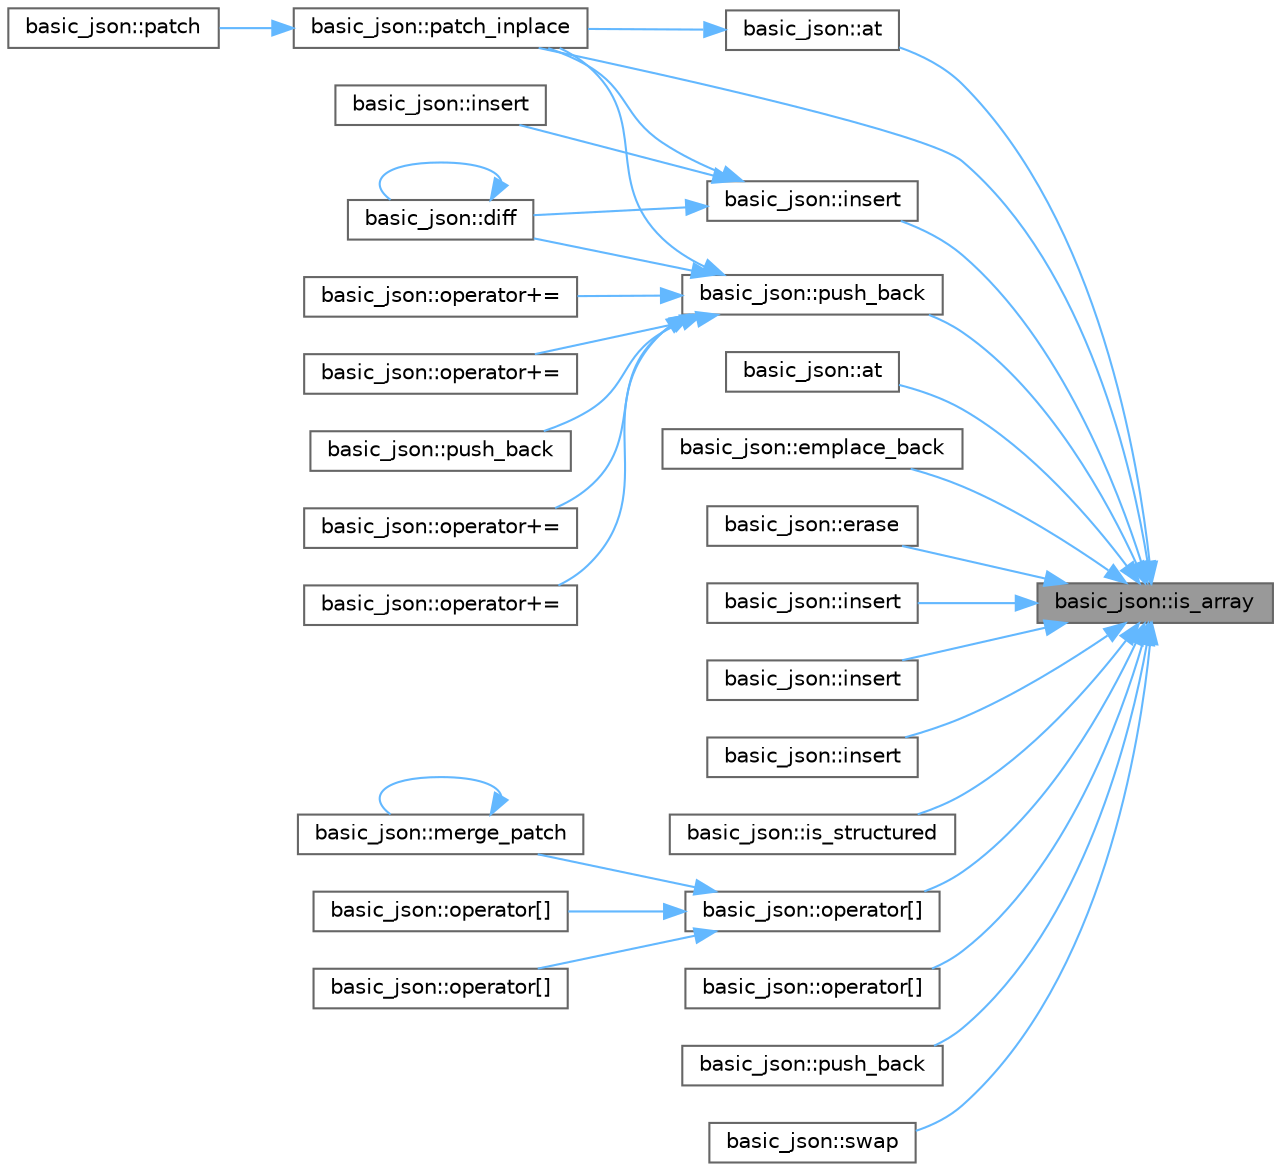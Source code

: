 digraph "basic_json::is_array"
{
 // LATEX_PDF_SIZE
  bgcolor="transparent";
  edge [fontname=Helvetica,fontsize=10,labelfontname=Helvetica,labelfontsize=10];
  node [fontname=Helvetica,fontsize=10,shape=box,height=0.2,width=0.4];
  rankdir="RL";
  Node1 [id="Node000001",label="basic_json::is_array",height=0.2,width=0.4,color="gray40", fillcolor="grey60", style="filled", fontcolor="black",tooltip="return whether value is an array"];
  Node1 -> Node2 [id="edge33_Node000001_Node000002",dir="back",color="steelblue1",style="solid",tooltip=" "];
  Node2 [id="Node000002",label="basic_json::at",height=0.2,width=0.4,color="grey40", fillcolor="white", style="filled",URL="$classbasic__json.html#a603779687f401ad11de45f8397f92296",tooltip="access specified array element with bounds checking"];
  Node2 -> Node3 [id="edge34_Node000002_Node000003",dir="back",color="steelblue1",style="solid",tooltip=" "];
  Node3 [id="Node000003",label="basic_json::patch_inplace",height=0.2,width=0.4,color="grey40", fillcolor="white", style="filled",URL="$classbasic__json.html#adc2ae40925906c7e1d559b8bf12028a7",tooltip="applies a JSON patch in-place without copying the object"];
  Node3 -> Node4 [id="edge35_Node000003_Node000004",dir="back",color="steelblue1",style="solid",tooltip=" "];
  Node4 [id="Node000004",label="basic_json::patch",height=0.2,width=0.4,color="grey40", fillcolor="white", style="filled",URL="$classbasic__json.html#a5a009b55b9dcdb30352f5f62537931b7",tooltip="applies a JSON patch to a copy of the current object"];
  Node1 -> Node5 [id="edge36_Node000001_Node000005",dir="back",color="steelblue1",style="solid",tooltip=" "];
  Node5 [id="Node000005",label="basic_json::at",height=0.2,width=0.4,color="grey40", fillcolor="white", style="filled",URL="$classbasic__json.html#a98e6b7245d17021327eb3962d73ccc54",tooltip="access specified array element with bounds checking"];
  Node1 -> Node6 [id="edge37_Node000001_Node000006",dir="back",color="steelblue1",style="solid",tooltip=" "];
  Node6 [id="Node000006",label="basic_json::emplace_back",height=0.2,width=0.4,color="grey40", fillcolor="white", style="filled",URL="$classbasic__json.html#a7ad89dd8715111483428ecf8534b9393",tooltip="add an object to an array"];
  Node1 -> Node7 [id="edge38_Node000001_Node000007",dir="back",color="steelblue1",style="solid",tooltip=" "];
  Node7 [id="Node000007",label="basic_json::erase",height=0.2,width=0.4,color="grey40", fillcolor="white", style="filled",URL="$classbasic__json.html#a0e480e9d2391485c79747bb756628f61",tooltip="remove element from a JSON array given an index"];
  Node1 -> Node8 [id="edge39_Node000001_Node000008",dir="back",color="steelblue1",style="solid",tooltip=" "];
  Node8 [id="Node000008",label="basic_json::insert",height=0.2,width=0.4,color="grey40", fillcolor="white", style="filled",URL="$classbasic__json.html#a4467ec0c7679150140f9d2f85e95bf4b",tooltip="inserts element into array"];
  Node8 -> Node9 [id="edge40_Node000008_Node000009",dir="back",color="steelblue1",style="solid",tooltip=" "];
  Node9 [id="Node000009",label="basic_json::diff",height=0.2,width=0.4,color="grey40", fillcolor="white", style="filled",URL="$classbasic__json.html#aff2204c04cd35b2cef35f44b2b93ffc7",tooltip="creates a diff as a JSON patch"];
  Node9 -> Node9 [id="edge41_Node000009_Node000009",dir="back",color="steelblue1",style="solid",tooltip=" "];
  Node8 -> Node10 [id="edge42_Node000008_Node000010",dir="back",color="steelblue1",style="solid",tooltip=" "];
  Node10 [id="Node000010",label="basic_json::insert",height=0.2,width=0.4,color="grey40", fillcolor="white", style="filled",URL="$classbasic__json.html#a5cd6ab85d95fa08d0fbce5f957834f28",tooltip="inserts element into array"];
  Node8 -> Node3 [id="edge43_Node000008_Node000003",dir="back",color="steelblue1",style="solid",tooltip=" "];
  Node1 -> Node11 [id="edge44_Node000001_Node000011",dir="back",color="steelblue1",style="solid",tooltip=" "];
  Node11 [id="Node000011",label="basic_json::insert",height=0.2,width=0.4,color="grey40", fillcolor="white", style="filled",URL="$classbasic__json.html#af30d7fc224999adeaa9e4dcd81db0f05",tooltip="inserts range of elements into array"];
  Node1 -> Node12 [id="edge45_Node000001_Node000012",dir="back",color="steelblue1",style="solid",tooltip=" "];
  Node12 [id="Node000012",label="basic_json::insert",height=0.2,width=0.4,color="grey40", fillcolor="white", style="filled",URL="$classbasic__json.html#a3b25eeb503c9f30322b966af0451da38",tooltip="inserts elements from initializer list into array"];
  Node1 -> Node13 [id="edge46_Node000001_Node000013",dir="back",color="steelblue1",style="solid",tooltip=" "];
  Node13 [id="Node000013",label="basic_json::insert",height=0.2,width=0.4,color="grey40", fillcolor="white", style="filled",URL="$classbasic__json.html#a1d7b302f4e6249b8b28dcfbebd934600",tooltip="inserts copies of element into array"];
  Node1 -> Node14 [id="edge47_Node000001_Node000014",dir="back",color="steelblue1",style="solid",tooltip=" "];
  Node14 [id="Node000014",label="basic_json::is_structured",height=0.2,width=0.4,color="grey40", fillcolor="white", style="filled",URL="$classbasic__json.html#aded85ec1014821c21b8a47bc816a6917",tooltip="return whether type is structured"];
  Node1 -> Node15 [id="edge48_Node000001_Node000015",dir="back",color="steelblue1",style="solid",tooltip=" "];
  Node15 [id="Node000015",label="basic_json::operator[]",height=0.2,width=0.4,color="grey40", fillcolor="white", style="filled",URL="$classbasic__json.html#aa3dfeae16fa9a8ec1390a27d6a4a58b3",tooltip="access specified array element"];
  Node15 -> Node16 [id="edge49_Node000015_Node000016",dir="back",color="steelblue1",style="solid",tooltip=" "];
  Node16 [id="Node000016",label="basic_json::merge_patch",height=0.2,width=0.4,color="grey40", fillcolor="white", style="filled",URL="$classbasic__json.html#a1c7ab88eb6d043b434cd9e0b68ec7321",tooltip="applies a JSON Merge Patch"];
  Node16 -> Node16 [id="edge50_Node000016_Node000016",dir="back",color="steelblue1",style="solid",tooltip=" "];
  Node15 -> Node17 [id="edge51_Node000015_Node000017",dir="back",color="steelblue1",style="solid",tooltip=" "];
  Node17 [id="Node000017",label="basic_json::operator[]",height=0.2,width=0.4,color="grey40", fillcolor="white", style="filled",URL="$classbasic__json.html#abb748eeb63f40f12f81f9e9c5d53d127",tooltip=" "];
  Node15 -> Node18 [id="edge52_Node000015_Node000018",dir="back",color="steelblue1",style="solid",tooltip=" "];
  Node18 [id="Node000018",label="basic_json::operator[]",height=0.2,width=0.4,color="grey40", fillcolor="white", style="filled",URL="$classbasic__json.html#a19e43d3f7092719836ac3e8249044bb6",tooltip=" "];
  Node1 -> Node19 [id="edge53_Node000001_Node000019",dir="back",color="steelblue1",style="solid",tooltip=" "];
  Node19 [id="Node000019",label="basic_json::operator[]",height=0.2,width=0.4,color="grey40", fillcolor="white", style="filled",URL="$classbasic__json.html#a61677841384622af7c3174f3f10df621",tooltip="access specified array element"];
  Node1 -> Node3 [id="edge54_Node000001_Node000003",dir="back",color="steelblue1",style="solid",tooltip=" "];
  Node1 -> Node20 [id="edge55_Node000001_Node000020",dir="back",color="steelblue1",style="solid",tooltip=" "];
  Node20 [id="Node000020",label="basic_json::push_back",height=0.2,width=0.4,color="grey40", fillcolor="white", style="filled",URL="$classbasic__json.html#ae9dd9991cbc1c10d35987680038f6359",tooltip="add an object to an array"];
  Node20 -> Node9 [id="edge56_Node000020_Node000009",dir="back",color="steelblue1",style="solid",tooltip=" "];
  Node20 -> Node21 [id="edge57_Node000020_Node000021",dir="back",color="steelblue1",style="solid",tooltip=" "];
  Node21 [id="Node000021",label="basic_json::operator+=",height=0.2,width=0.4,color="grey40", fillcolor="white", style="filled",URL="$classbasic__json.html#a042aa42f535d1dbf2176d159fd3d96eb",tooltip="add an object to an array"];
  Node20 -> Node22 [id="edge58_Node000020_Node000022",dir="back",color="steelblue1",style="solid",tooltip=" "];
  Node22 [id="Node000022",label="basic_json::operator+=",height=0.2,width=0.4,color="grey40", fillcolor="white", style="filled",URL="$classbasic__json.html#afbbf3e602301f1b9fc81c445c8f3bd1a",tooltip="add an object to an array"];
  Node20 -> Node23 [id="edge59_Node000020_Node000023",dir="back",color="steelblue1",style="solid",tooltip=" "];
  Node23 [id="Node000023",label="basic_json::operator+=",height=0.2,width=0.4,color="grey40", fillcolor="white", style="filled",URL="$classbasic__json.html#a024a7d334069a60f8cb95c3f858fc9e6",tooltip="add an object to an object"];
  Node20 -> Node24 [id="edge60_Node000020_Node000024",dir="back",color="steelblue1",style="solid",tooltip=" "];
  Node24 [id="Node000024",label="basic_json::operator+=",height=0.2,width=0.4,color="grey40", fillcolor="white", style="filled",URL="$classbasic__json.html#ae3350669b0628bf54a4771512a55f135",tooltip="add an object to an object"];
  Node20 -> Node3 [id="edge61_Node000020_Node000003",dir="back",color="steelblue1",style="solid",tooltip=" "];
  Node20 -> Node25 [id="edge62_Node000020_Node000025",dir="back",color="steelblue1",style="solid",tooltip=" "];
  Node25 [id="Node000025",label="basic_json::push_back",height=0.2,width=0.4,color="grey40", fillcolor="white", style="filled",URL="$classbasic__json.html#adabd8c4eea861419dc2629610a922e97",tooltip="add an object to an object"];
  Node1 -> Node26 [id="edge63_Node000001_Node000026",dir="back",color="steelblue1",style="solid",tooltip=" "];
  Node26 [id="Node000026",label="basic_json::push_back",height=0.2,width=0.4,color="grey40", fillcolor="white", style="filled",URL="$classbasic__json.html#a102e459f1d163cea963ed6fdda595cd3",tooltip="add an object to an array"];
  Node1 -> Node27 [id="edge64_Node000001_Node000027",dir="back",color="steelblue1",style="solid",tooltip=" "];
  Node27 [id="Node000027",label="basic_json::swap",height=0.2,width=0.4,color="grey40", fillcolor="white", style="filled",URL="$classbasic__json.html#af1bc171c2ec496dcc63c9035354d1138",tooltip="exchanges the values"];
}
